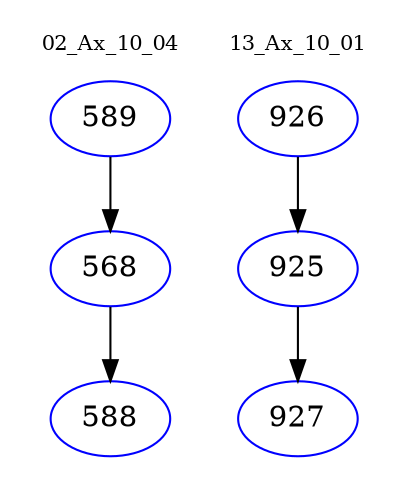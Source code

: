 digraph{
subgraph cluster_0 {
color = white
label = "02_Ax_10_04";
fontsize=10;
T0_589 [label="589", color="blue"]
T0_589 -> T0_568 [color="black"]
T0_568 [label="568", color="blue"]
T0_568 -> T0_588 [color="black"]
T0_588 [label="588", color="blue"]
}
subgraph cluster_1 {
color = white
label = "13_Ax_10_01";
fontsize=10;
T1_926 [label="926", color="blue"]
T1_926 -> T1_925 [color="black"]
T1_925 [label="925", color="blue"]
T1_925 -> T1_927 [color="black"]
T1_927 [label="927", color="blue"]
}
}
